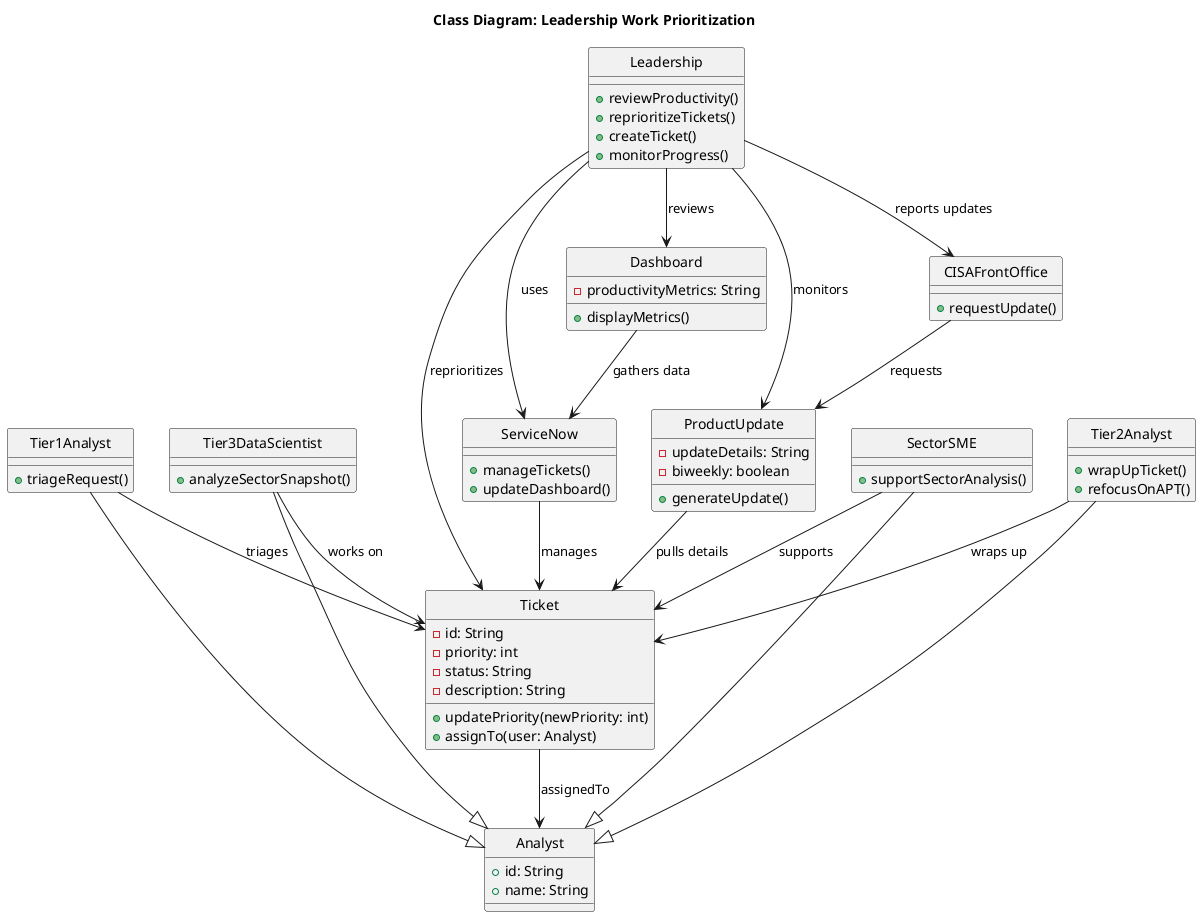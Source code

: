 @startuml
	title Class Diagram: Leadership Work Prioritization
	
	skinparam style strictuml
	
	' === Classes ===
	class Leadership {
	    +reviewProductivity()
	    +reprioritizeTickets()
	    +createTicket()
	    +monitorProgress()
	}
	
	class Ticket {
	    -id: String
	    -priority: int
	    -status: String
	    -description: String
	    +updatePriority(newPriority: int)
	    +assignTo(user: Analyst)
	}
	
	class ServiceNow {
	    +manageTickets()
	    +updateDashboard()
	}
	
	class Dashboard {
	    -productivityMetrics: String
	    +displayMetrics()
	}
	
	class Analyst {
	    +id: String
	    +name: String
	}
	
	class Tier1Analyst {
	    +triageRequest()
	}
	
	class Tier2Analyst {
	    +wrapUpTicket()
	    +refocusOnAPT()
	}
	
	class Tier3DataScientist {
	    +analyzeSectorSnapshot()
	}
	
	class SectorSME {
	    +supportSectorAnalysis()
	}
	
	class ProductUpdate {
	    -updateDetails: String
	    -biweekly: boolean
	    +generateUpdate()
	}
	
	class CISAFrontOffice {
	    +requestUpdate()
	}
	
	' === Relationships ===
	Leadership --> Dashboard : reviews
	Leadership --> ServiceNow : uses
	Leadership --> Ticket : reprioritizes
	Leadership --> ProductUpdate : monitors
	Leadership --> CISAFrontOffice : reports updates
	
	ServiceNow --> Ticket : manages
	Dashboard --> ServiceNow : gathers data
	
	Ticket --> Analyst : assignedTo
	Tier1Analyst --|> Analyst
	Tier2Analyst --|> Analyst
	Tier3DataScientist --|> Analyst
	SectorSME --|> Analyst
	
	Tier1Analyst --> Ticket : triages
	Tier2Analyst --> Ticket : wraps up
	Tier3DataScientist --> Ticket : works on
	SectorSME --> Ticket : supports
	
	ProductUpdate --> Ticket : pulls details
	CISAFrontOffice --> ProductUpdate : requests

@enduml
